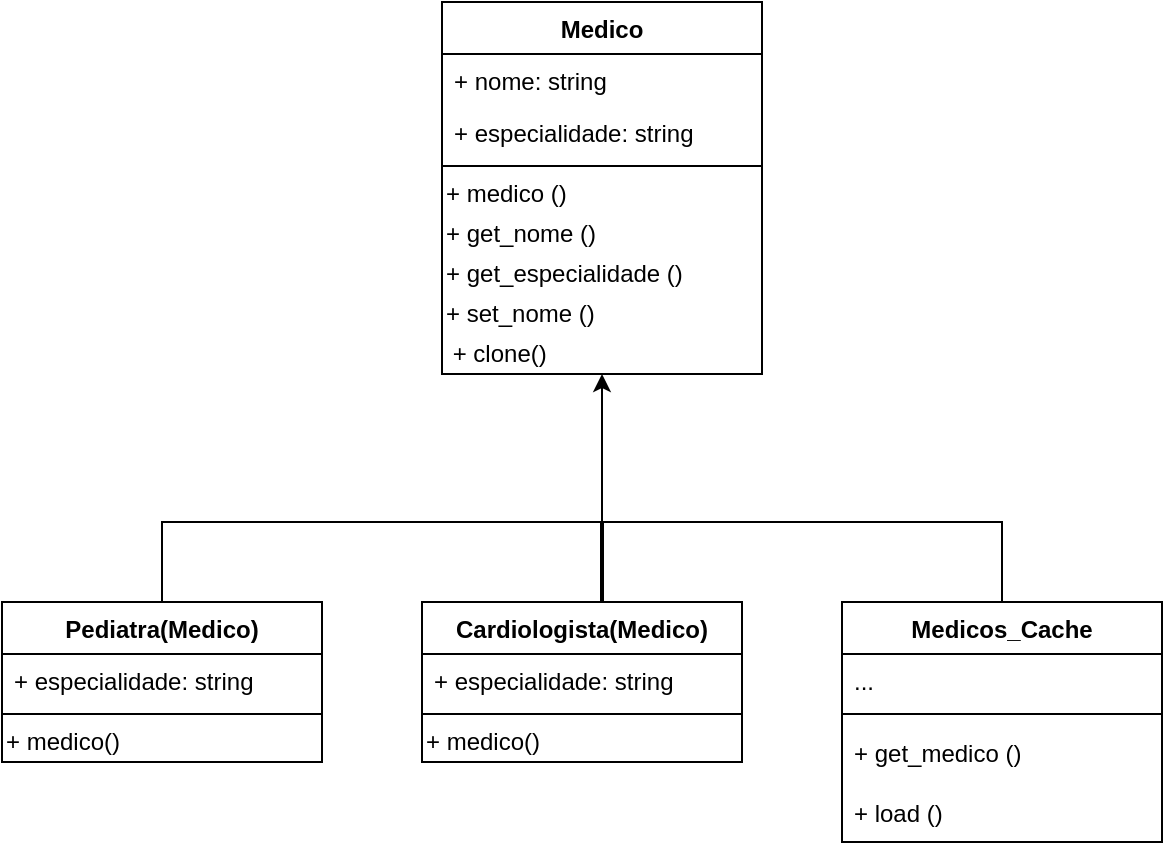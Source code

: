 <mxfile version="17.2.5" type="device"><diagram id="Usv__YCPIJ87BXvcgYp3" name="Page-1"><mxGraphModel dx="1422" dy="705" grid="1" gridSize="10" guides="1" tooltips="1" connect="1" arrows="1" fold="1" page="1" pageScale="1" pageWidth="827" pageHeight="1169" math="0" shadow="0"><root><mxCell id="0"/><mxCell id="1" parent="0"/><mxCell id="Z-tR_-vevjpdy-4VLBA9-17" value="" style="shape=partialRectangle;whiteSpace=wrap;html=1;bottom=1;right=1;left=1;top=0;fillColor=none;routingCenterX=-0.5;direction=west;" parent="1" vertex="1"><mxGeometry x="204" y="330" width="420" height="40" as="geometry"/></mxCell><mxCell id="Z-tR_-vevjpdy-4VLBA9-23" value="" style="edgeStyle=orthogonalEdgeStyle;rounded=0;orthogonalLoop=1;jettySize=auto;html=1;" parent="1" source="Z-tR_-vevjpdy-4VLBA9-19" target="Z-tR_-vevjpdy-4VLBA9-6" edge="1"><mxGeometry relative="1" as="geometry"/></mxCell><mxCell id="Z-tR_-vevjpdy-4VLBA9-19" value="" style="line;strokeWidth=2;html=1;direction=south;" parent="1" vertex="1"><mxGeometry x="419" y="330" width="10" height="40" as="geometry"/></mxCell><mxCell id="ecQ5F8x7SxSl_X-giozS-5" value="Medico" style="swimlane;fontStyle=1;align=center;verticalAlign=top;childLayout=stackLayout;horizontal=1;startSize=26;horizontalStack=0;resizeParent=1;resizeParentMax=0;resizeLast=0;collapsible=1;marginBottom=0;" parent="1" vertex="1"><mxGeometry x="344" y="70" width="160" height="186" as="geometry"/></mxCell><mxCell id="ecQ5F8x7SxSl_X-giozS-9" value="+ nome: string" style="text;strokeColor=none;fillColor=none;align=left;verticalAlign=top;spacingLeft=4;spacingRight=4;overflow=hidden;rotatable=0;points=[[0,0.5],[1,0.5]];portConstraint=eastwest;" parent="ecQ5F8x7SxSl_X-giozS-5" vertex="1"><mxGeometry y="26" width="160" height="26" as="geometry"/></mxCell><mxCell id="ecQ5F8x7SxSl_X-giozS-6" value="+ especialidade: string" style="text;strokeColor=none;fillColor=none;align=left;verticalAlign=top;spacingLeft=4;spacingRight=4;overflow=hidden;rotatable=0;points=[[0,0.5],[1,0.5]];portConstraint=eastwest;" parent="ecQ5F8x7SxSl_X-giozS-5" vertex="1"><mxGeometry y="52" width="160" height="26" as="geometry"/></mxCell><mxCell id="ecQ5F8x7SxSl_X-giozS-7" value="" style="line;strokeWidth=1;fillColor=none;align=left;verticalAlign=middle;spacingTop=-1;spacingLeft=3;spacingRight=3;rotatable=0;labelPosition=right;points=[];portConstraint=eastwest;" parent="ecQ5F8x7SxSl_X-giozS-5" vertex="1"><mxGeometry y="78" width="160" height="8" as="geometry"/></mxCell><mxCell id="Z-tR_-vevjpdy-4VLBA9-5" value="+ medico ()" style="text;html=1;align=left;verticalAlign=middle;resizable=0;points=[];autosize=1;strokeColor=none;fillColor=none;imageAlign=left;" parent="ecQ5F8x7SxSl_X-giozS-5" vertex="1"><mxGeometry y="86" width="160" height="20" as="geometry"/></mxCell><mxCell id="Z-tR_-vevjpdy-4VLBA9-4" value="+ get_nome ()" style="text;html=1;align=left;verticalAlign=middle;resizable=0;points=[];autosize=1;strokeColor=none;fillColor=none;imageAlign=left;" parent="ecQ5F8x7SxSl_X-giozS-5" vertex="1"><mxGeometry y="106" width="160" height="20" as="geometry"/></mxCell><mxCell id="Z-tR_-vevjpdy-4VLBA9-7" value="+ get_especialidade ()" style="text;html=1;align=left;verticalAlign=middle;resizable=0;points=[];autosize=1;strokeColor=none;fillColor=none;imageAlign=left;" parent="ecQ5F8x7SxSl_X-giozS-5" vertex="1"><mxGeometry y="126" width="160" height="20" as="geometry"/></mxCell><mxCell id="Z-tR_-vevjpdy-4VLBA9-8" value="+ set_nome ()" style="text;html=1;align=left;verticalAlign=middle;resizable=0;points=[];autosize=1;strokeColor=none;fillColor=none;imageAlign=left;" parent="ecQ5F8x7SxSl_X-giozS-5" vertex="1"><mxGeometry y="146" width="160" height="20" as="geometry"/></mxCell><mxCell id="Z-tR_-vevjpdy-4VLBA9-6" value="&amp;nbsp;+ clone()" style="text;html=1;align=left;verticalAlign=middle;resizable=0;points=[];autosize=1;strokeColor=none;fillColor=none;imageAlign=left;" parent="ecQ5F8x7SxSl_X-giozS-5" vertex="1"><mxGeometry y="166" width="160" height="20" as="geometry"/></mxCell><mxCell id="ecQ5F8x7SxSl_X-giozS-12" value="Pediatra(Medico)" style="swimlane;fontStyle=1;align=center;verticalAlign=top;childLayout=stackLayout;horizontal=1;startSize=26;horizontalStack=0;resizeParent=1;resizeParentMax=0;resizeLast=0;collapsible=1;marginBottom=0;" parent="1" vertex="1"><mxGeometry x="124" y="370" width="160" height="80" as="geometry"/></mxCell><mxCell id="Q73EMpgoIXeAtxu2-4wL-4" value="+ especialidade: string" style="text;strokeColor=none;fillColor=none;align=left;verticalAlign=top;spacingLeft=4;spacingRight=4;overflow=hidden;rotatable=0;points=[[0,0.5],[1,0.5]];portConstraint=eastwest;" vertex="1" parent="ecQ5F8x7SxSl_X-giozS-12"><mxGeometry y="26" width="160" height="26" as="geometry"/></mxCell><mxCell id="ecQ5F8x7SxSl_X-giozS-14" value="" style="line;strokeWidth=1;fillColor=none;align=left;verticalAlign=middle;spacingTop=-1;spacingLeft=3;spacingRight=3;rotatable=0;labelPosition=right;points=[];portConstraint=eastwest;" parent="ecQ5F8x7SxSl_X-giozS-12" vertex="1"><mxGeometry y="52" width="160" height="8" as="geometry"/></mxCell><mxCell id="TYyCDBsS5GqyMNUIKZTn-40" value="&lt;font style=&quot;vertical-align: inherit&quot;&gt;&lt;font style=&quot;vertical-align: inherit&quot;&gt;&lt;font style=&quot;vertical-align: inherit&quot;&gt;&lt;font style=&quot;vertical-align: inherit&quot;&gt;&lt;font style=&quot;vertical-align: inherit&quot;&gt;&lt;font style=&quot;vertical-align: inherit&quot;&gt;&lt;font style=&quot;vertical-align: inherit&quot;&gt;&lt;font style=&quot;vertical-align: inherit&quot;&gt;&lt;font style=&quot;vertical-align: inherit&quot;&gt;&lt;font style=&quot;vertical-align: inherit&quot;&gt;+ medico()&lt;/font&gt;&lt;/font&gt;&lt;/font&gt;&lt;/font&gt;&lt;/font&gt;&lt;/font&gt;&lt;/font&gt;&lt;/font&gt;&lt;/font&gt;&lt;/font&gt;" style="text;html=1;align=left;verticalAlign=middle;resizable=0;points=[];autosize=1;strokeColor=none;fillColor=none;" parent="ecQ5F8x7SxSl_X-giozS-12" vertex="1"><mxGeometry y="60" width="160" height="20" as="geometry"/></mxCell><mxCell id="ecQ5F8x7SxSl_X-giozS-16" value="Cardiologista(Medico)" style="swimlane;fontStyle=1;align=center;verticalAlign=top;childLayout=stackLayout;horizontal=1;startSize=26;horizontalStack=0;resizeParent=1;resizeParentMax=0;resizeLast=0;collapsible=1;marginBottom=0;" parent="1" vertex="1"><mxGeometry x="334" y="370" width="160" height="80" as="geometry"/></mxCell><mxCell id="Q73EMpgoIXeAtxu2-4wL-5" value="+ especialidade: string" style="text;strokeColor=none;fillColor=none;align=left;verticalAlign=top;spacingLeft=4;spacingRight=4;overflow=hidden;rotatable=0;points=[[0,0.5],[1,0.5]];portConstraint=eastwest;" vertex="1" parent="ecQ5F8x7SxSl_X-giozS-16"><mxGeometry y="26" width="160" height="26" as="geometry"/></mxCell><mxCell id="ecQ5F8x7SxSl_X-giozS-18" value="" style="line;strokeWidth=1;fillColor=none;align=left;verticalAlign=middle;spacingTop=-1;spacingLeft=3;spacingRight=3;rotatable=0;labelPosition=right;points=[];portConstraint=eastwest;" parent="ecQ5F8x7SxSl_X-giozS-16" vertex="1"><mxGeometry y="52" width="160" height="8" as="geometry"/></mxCell><mxCell id="TYyCDBsS5GqyMNUIKZTn-41" value="&lt;font style=&quot;vertical-align: inherit&quot;&gt;&lt;font style=&quot;vertical-align: inherit&quot;&gt;+ medico()&lt;/font&gt;&lt;/font&gt;" style="text;html=1;align=left;verticalAlign=middle;resizable=0;points=[];autosize=1;strokeColor=none;fillColor=none;" parent="ecQ5F8x7SxSl_X-giozS-16" vertex="1"><mxGeometry y="60" width="160" height="20" as="geometry"/></mxCell><mxCell id="ecQ5F8x7SxSl_X-giozS-20" value="Medicos_Cache" style="swimlane;fontStyle=1;align=center;verticalAlign=top;childLayout=stackLayout;horizontal=1;startSize=26;horizontalStack=0;resizeParent=1;resizeParentMax=0;resizeLast=0;collapsible=1;marginBottom=0;" parent="1" vertex="1"><mxGeometry x="544" y="370" width="160" height="120" as="geometry"/></mxCell><mxCell id="ecQ5F8x7SxSl_X-giozS-21" value="..." style="text;strokeColor=none;fillColor=none;align=left;verticalAlign=top;spacingLeft=4;spacingRight=4;overflow=hidden;rotatable=0;points=[[0,0.5],[1,0.5]];portConstraint=eastwest;" parent="ecQ5F8x7SxSl_X-giozS-20" vertex="1"><mxGeometry y="26" width="160" height="26" as="geometry"/></mxCell><mxCell id="ecQ5F8x7SxSl_X-giozS-22" value="" style="line;strokeWidth=1;fillColor=none;align=left;verticalAlign=middle;spacingTop=-1;spacingLeft=3;spacingRight=3;rotatable=0;labelPosition=right;points=[];portConstraint=eastwest;" parent="ecQ5F8x7SxSl_X-giozS-20" vertex="1"><mxGeometry y="52" width="160" height="8" as="geometry"/></mxCell><mxCell id="Z-tR_-vevjpdy-4VLBA9-10" value="+ get_medico ()" style="text;strokeColor=none;fillColor=none;align=left;verticalAlign=middle;spacingLeft=4;spacingRight=4;overflow=hidden;points=[[0,0.5],[1,0.5]];portConstraint=eastwest;rotatable=0;" parent="ecQ5F8x7SxSl_X-giozS-20" vertex="1"><mxGeometry y="60" width="160" height="30" as="geometry"/></mxCell><mxCell id="Z-tR_-vevjpdy-4VLBA9-11" value="+ load ()" style="text;strokeColor=none;fillColor=none;align=left;verticalAlign=middle;spacingLeft=4;spacingRight=4;overflow=hidden;points=[[0,0.5],[1,0.5]];portConstraint=eastwest;rotatable=0;" parent="ecQ5F8x7SxSl_X-giozS-20" vertex="1"><mxGeometry y="90" width="160" height="30" as="geometry"/></mxCell></root></mxGraphModel></diagram></mxfile>